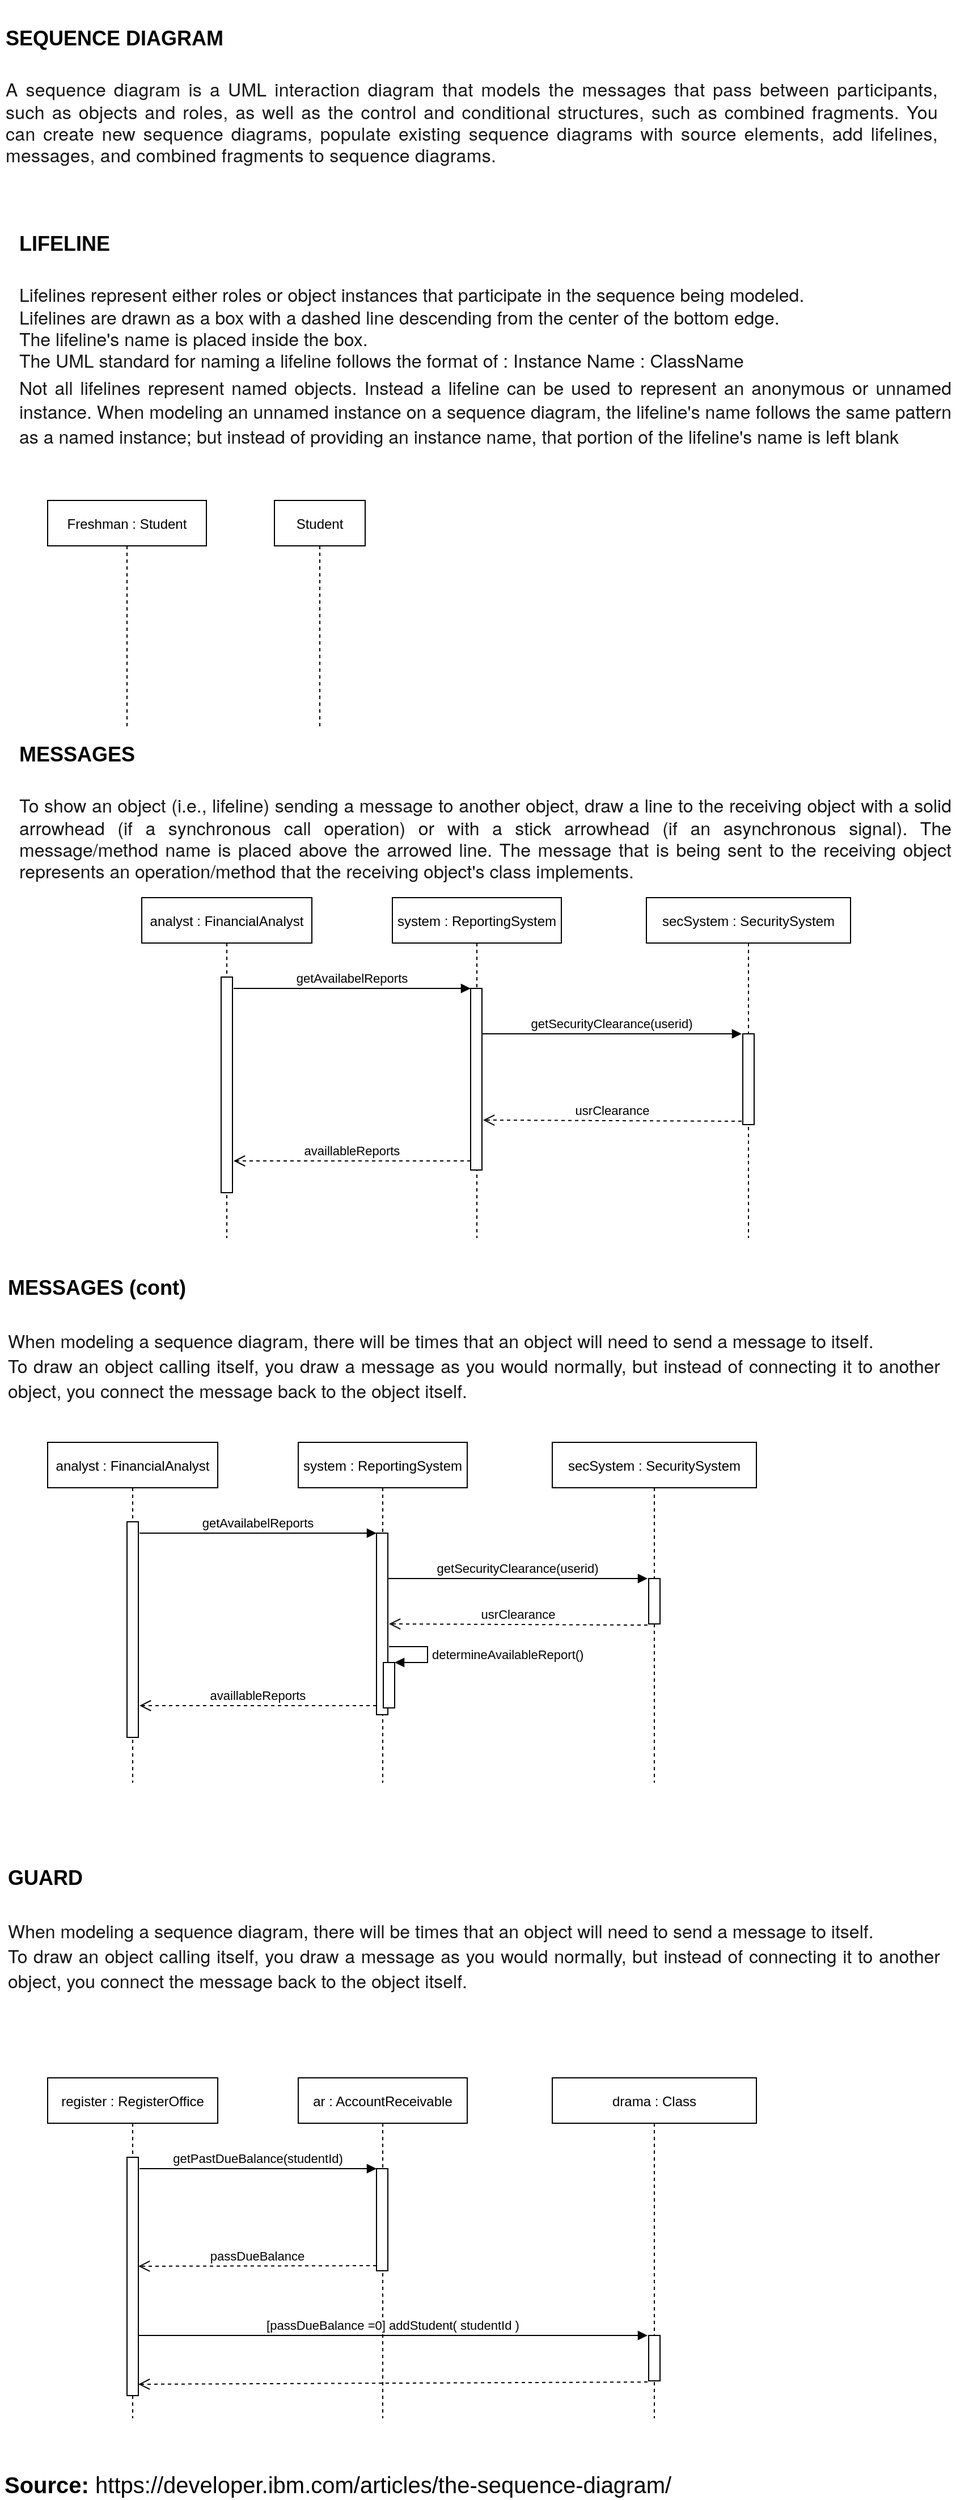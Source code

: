 <mxfile version="18.0.3" type="github" pages="3">
  <diagram id="kgpKYQtTHZ0yAKxKKP6v" name="Sequence Basic">
    <mxGraphModel dx="1422" dy="2013" grid="1" gridSize="10" guides="1" tooltips="1" connect="1" arrows="1" fold="1" page="1" pageScale="1" pageWidth="850" pageHeight="1100" math="0" shadow="0">
      <root>
        <mxCell id="0" />
        <mxCell id="1" parent="0" />
        <mxCell id="3nuBFxr9cyL0pnOWT2aG-1" value="analyst : FinancialAnalyst" style="shape=umlLifeline;perimeter=lifelinePerimeter;container=1;collapsible=0;recursiveResize=0;rounded=0;shadow=0;strokeWidth=1;" parent="1" vertex="1">
          <mxGeometry x="125" y="-299" width="150" height="300" as="geometry" />
        </mxCell>
        <mxCell id="3nuBFxr9cyL0pnOWT2aG-2" value="" style="points=[];perimeter=orthogonalPerimeter;rounded=0;shadow=0;strokeWidth=1;" parent="3nuBFxr9cyL0pnOWT2aG-1" vertex="1">
          <mxGeometry x="70" y="70" width="10" height="190" as="geometry" />
        </mxCell>
        <mxCell id="3nuBFxr9cyL0pnOWT2aG-5" value="system : ReportingSystem" style="shape=umlLifeline;perimeter=lifelinePerimeter;container=1;collapsible=0;recursiveResize=0;rounded=0;shadow=0;strokeWidth=1;" parent="1" vertex="1">
          <mxGeometry x="346" y="-299" width="149" height="300" as="geometry" />
        </mxCell>
        <mxCell id="3nuBFxr9cyL0pnOWT2aG-6" value="" style="points=[];perimeter=orthogonalPerimeter;rounded=0;shadow=0;strokeWidth=1;" parent="3nuBFxr9cyL0pnOWT2aG-5" vertex="1">
          <mxGeometry x="69" y="80" width="10" height="160" as="geometry" />
        </mxCell>
        <mxCell id="3nuBFxr9cyL0pnOWT2aG-7" value="availlableReports" style="verticalAlign=bottom;endArrow=open;dashed=1;endSize=8;exitX=0;exitY=0.95;shadow=0;strokeWidth=1;fillColor=#d5e8d4;strokeColor=#000000;" parent="1" source="3nuBFxr9cyL0pnOWT2aG-6" edge="1">
          <mxGeometry relative="1" as="geometry">
            <mxPoint x="206" y="-67.0" as="targetPoint" />
          </mxGeometry>
        </mxCell>
        <mxCell id="3nuBFxr9cyL0pnOWT2aG-8" value="getAvailabelReports" style="verticalAlign=bottom;endArrow=block;entryX=0;entryY=0;shadow=0;strokeWidth=1;fillColor=#f8cecc;strokeColor=#000000;" parent="1" target="3nuBFxr9cyL0pnOWT2aG-6" edge="1">
          <mxGeometry relative="1" as="geometry">
            <mxPoint x="206" y="-219" as="sourcePoint" />
          </mxGeometry>
        </mxCell>
        <mxCell id="3nuBFxr9cyL0pnOWT2aG-10" value="usrClearance" style="verticalAlign=bottom;endArrow=open;dashed=1;endSize=8;shadow=0;strokeWidth=1;exitX=-0.1;exitY=0.963;exitDx=0;exitDy=0;exitPerimeter=0;fillColor=#d5e8d4;strokeColor=#000000;" parent="1" source="m5hxuh_p9RbYXUV5SAYv-16" edge="1">
          <mxGeometry relative="1" as="geometry">
            <mxPoint x="426" y="-103" as="targetPoint" />
            <mxPoint x="635" y="-103" as="sourcePoint" />
          </mxGeometry>
        </mxCell>
        <mxCell id="m5hxuh_p9RbYXUV5SAYv-2" value="&lt;h4 style=&quot;text-align: justify;&quot;&gt;&lt;font style=&quot;font-size: 18px;&quot;&gt;LIFELINE&lt;/font&gt;&lt;/h4&gt;&lt;span style=&quot;color: rgb(22, 22, 22); font-family: &amp;quot;IBM Plex Sans&amp;quot;, &amp;quot;Helvetica Neue&amp;quot;, Arial, sans-serif; font-size: 16px; background-color: rgb(255, 255, 255);&quot;&gt;&lt;div style=&quot;text-align: justify;&quot;&gt;Lifelines represent either roles or object instances that participate in the sequence being modeled.&amp;nbsp;&lt;/div&gt;&lt;/span&gt;&lt;span style=&quot;color: rgb(22, 22, 22); font-family: &amp;quot;IBM Plex Sans&amp;quot;, &amp;quot;Helvetica Neue&amp;quot;, Arial, sans-serif; font-size: 16px; background-color: rgb(255, 255, 255);&quot;&gt;&lt;div style=&quot;text-align: justify;&quot;&gt;Lifelines are drawn as a box with a dashed line descending from the center of the bottom edge.&lt;/div&gt;&lt;/span&gt;&lt;span style=&quot;color: rgb(22, 22, 22); font-family: &amp;quot;IBM Plex Sans&amp;quot;, &amp;quot;Helvetica Neue&amp;quot;, Arial, sans-serif; font-size: 16px; background-color: rgb(255, 255, 255);&quot;&gt;&lt;div style=&quot;text-align: justify;&quot;&gt;The lifeline&#39;s name is placed inside the box.&lt;/div&gt;&lt;/span&gt;&lt;span style=&quot;background-color: rgb(255, 255, 255);&quot;&gt;&lt;div style=&quot;text-align: justify;&quot;&gt;&lt;span style=&quot;font-size: 16px; color: rgb(22, 22, 22); font-family: &amp;quot;IBM Plex Sans&amp;quot;, &amp;quot;Helvetica Neue&amp;quot;, Arial, sans-serif;&quot;&gt;The UML standard for naming a lifeline follows the format of : Instance Name : ClassName&lt;/span&gt;&lt;/div&gt;&lt;font face=&quot;IBM Plex Sans, Helvetica Neue, Arial, sans-serif&quot; color=&quot;#161616&quot;&gt;&lt;div style=&quot;text-align: justify;&quot;&gt;&lt;span style=&quot;font-size: 16px;&quot;&gt;Not all lifelines represent named objects. Instead a lifeline can be used to represent an anonymous or unnamed instance. When modeling an unnamed instance on a sequence diagram, the lifeline&#39;s name follows the same pattern as a named instance; but instead of providing an instance name, that portion of the lifeline&#39;s name is left blank&lt;/span&gt;&lt;/div&gt;&lt;/font&gt;&lt;div style=&quot;text-align: justify;&quot;&gt;&lt;br&gt;&lt;/div&gt;&lt;/span&gt;&lt;span style=&quot;background-color: rgb(244, 244, 244); letter-spacing: 0.32px;&quot;&gt;&lt;div style=&quot;text-align: justify;&quot;&gt;&lt;font face=&quot;IBM Plex Mono, Menlo, DejaVu Sans Mono, Bitstream Vera Sans Mono, Courier, monospace&quot; color=&quot;#161616&quot;&gt;&lt;br&gt;&lt;/font&gt;&lt;/div&gt;&lt;/span&gt;" style="text;html=1;strokeColor=none;fillColor=none;spacing=5;spacingTop=-20;whiteSpace=wrap;overflow=hidden;rounded=0;fontSize=18;" parent="1" vertex="1">
          <mxGeometry x="12" y="-899" width="830" height="230" as="geometry" />
        </mxCell>
        <mxCell id="m5hxuh_p9RbYXUV5SAYv-3" value="Freshman : Student" style="shape=umlLifeline;perimeter=lifelinePerimeter;container=1;collapsible=0;recursiveResize=0;rounded=0;shadow=0;strokeWidth=1;" parent="1" vertex="1">
          <mxGeometry x="42" y="-649" width="140" height="200" as="geometry" />
        </mxCell>
        <mxCell id="m5hxuh_p9RbYXUV5SAYv-7" value="Student" style="shape=umlLifeline;perimeter=lifelinePerimeter;container=1;collapsible=0;recursiveResize=0;rounded=0;shadow=0;strokeWidth=1;" parent="1" vertex="1">
          <mxGeometry x="242" y="-649" width="80" height="200" as="geometry" />
        </mxCell>
        <mxCell id="m5hxuh_p9RbYXUV5SAYv-8" value="&lt;h4 style=&quot;text-align: justify;&quot;&gt;&lt;font style=&quot;font-size: 18px;&quot;&gt;MESSAGES&lt;/font&gt;&lt;/h4&gt;&lt;span style=&quot;color: rgb(22, 22, 22); font-family: &amp;quot;IBM Plex Sans&amp;quot;, &amp;quot;Helvetica Neue&amp;quot;, Arial, sans-serif; font-size: 16px; background-color: rgb(255, 255, 255);&quot;&gt;&lt;div style=&quot;text-align: justify;&quot;&gt;&lt;span style=&quot;text-align: start;&quot;&gt;To show an object (i.e., lifeline) sending a message to another object, draw a line to the receiving object with a solid arrowhead (if a synchronous call operation) or with a stick arrowhead (if an asynchronous signal). The message/method name is placed above the arrowed line. The message that is being sent to the receiving object represents an operation/method that the receiving object&#39;s class implements.&amp;nbsp;&lt;/span&gt;&lt;br&gt;&lt;/div&gt;&lt;/span&gt;&lt;span style=&quot;background-color: rgb(255, 255, 255);&quot;&gt;&lt;div style=&quot;text-align: justify;&quot;&gt;&lt;br&gt;&lt;/div&gt;&lt;/span&gt;&lt;span style=&quot;background-color: rgb(244, 244, 244); letter-spacing: 0.32px;&quot;&gt;&lt;div style=&quot;text-align: justify;&quot;&gt;&lt;font face=&quot;IBM Plex Mono, Menlo, DejaVu Sans Mono, Bitstream Vera Sans Mono, Courier, monospace&quot; color=&quot;#161616&quot;&gt;&lt;br&gt;&lt;/font&gt;&lt;/div&gt;&lt;/span&gt;" style="text;html=1;strokeColor=none;fillColor=none;spacing=5;spacingTop=-20;whiteSpace=wrap;overflow=hidden;rounded=0;fontSize=18;" parent="1" vertex="1">
          <mxGeometry x="12" y="-449" width="830" height="140" as="geometry" />
        </mxCell>
        <mxCell id="m5hxuh_p9RbYXUV5SAYv-11" value="secSystem : SecuritySystem" style="shape=umlLifeline;perimeter=lifelinePerimeter;container=1;collapsible=0;recursiveResize=0;rounded=0;shadow=0;strokeWidth=1;" parent="1" vertex="1">
          <mxGeometry x="570" y="-299" width="180" height="300" as="geometry" />
        </mxCell>
        <mxCell id="m5hxuh_p9RbYXUV5SAYv-16" value="" style="points=[];perimeter=orthogonalPerimeter;rounded=0;shadow=0;strokeWidth=1;" parent="m5hxuh_p9RbYXUV5SAYv-11" vertex="1">
          <mxGeometry x="85" y="120" width="10" height="80" as="geometry" />
        </mxCell>
        <mxCell id="m5hxuh_p9RbYXUV5SAYv-14" value="getSecurityClearance(userid)" style="verticalAlign=bottom;endArrow=block;entryX=0;entryY=0;shadow=0;strokeWidth=1;exitX=1;exitY=0.25;exitDx=0;exitDy=0;exitPerimeter=0;fillColor=#f8cecc;strokeColor=#000000;" parent="1" source="3nuBFxr9cyL0pnOWT2aG-6" edge="1">
          <mxGeometry relative="1" as="geometry">
            <mxPoint x="435" y="-179" as="sourcePoint" />
            <mxPoint x="654" y="-179" as="targetPoint" />
          </mxGeometry>
        </mxCell>
        <mxCell id="m5hxuh_p9RbYXUV5SAYv-17" value="&lt;h4 style=&quot;text-align: justify;&quot;&gt;&lt;font style=&quot;font-size: 18px;&quot;&gt;MESSAGES (cont)&lt;/font&gt;&lt;/h4&gt;&lt;span style=&quot;background-color: rgb(255, 255, 255);&quot;&gt;&lt;div style=&quot;text-align: start;&quot;&gt;&lt;font face=&quot;IBM Plex Sans, Helvetica Neue, Arial, sans-serif&quot; color=&quot;#161616&quot;&gt;&lt;span style=&quot;font-size: 16px;&quot;&gt;When modeling a sequence diagram, there will be times that an object will need to send a message to itself.&lt;/span&gt;&lt;/font&gt;&lt;br&gt;&lt;/div&gt;&lt;/span&gt;&lt;span style=&quot;background-color: rgb(255, 255, 255);&quot;&gt;&lt;div style=&quot;text-align: justify;&quot;&gt;&lt;span style=&quot;color: rgb(22, 22, 22); font-family: &amp;quot;IBM Plex Sans&amp;quot;, &amp;quot;Helvetica Neue&amp;quot;, Arial, sans-serif; font-size: 16px; text-align: start;&quot;&gt;To draw an object calling itself, you draw a message as you would normally, but instead of connecting it to another object, you connect the message back to the object itself.&lt;/span&gt;&lt;br&gt;&lt;/div&gt;&lt;/span&gt;" style="text;html=1;strokeColor=none;fillColor=none;spacing=5;spacingTop=-20;whiteSpace=wrap;overflow=hidden;rounded=0;fontSize=18;" parent="1" vertex="1">
          <mxGeometry x="2" y="21" width="830" height="130" as="geometry" />
        </mxCell>
        <mxCell id="m5hxuh_p9RbYXUV5SAYv-19" value="analyst : FinancialAnalyst" style="shape=umlLifeline;perimeter=lifelinePerimeter;container=1;collapsible=0;recursiveResize=0;rounded=0;shadow=0;strokeWidth=1;" parent="1" vertex="1">
          <mxGeometry x="42" y="181" width="150" height="300" as="geometry" />
        </mxCell>
        <mxCell id="m5hxuh_p9RbYXUV5SAYv-20" value="" style="points=[];perimeter=orthogonalPerimeter;rounded=0;shadow=0;strokeWidth=1;" parent="m5hxuh_p9RbYXUV5SAYv-19" vertex="1">
          <mxGeometry x="70" y="70" width="10" height="190" as="geometry" />
        </mxCell>
        <mxCell id="m5hxuh_p9RbYXUV5SAYv-21" value="system : ReportingSystem" style="shape=umlLifeline;perimeter=lifelinePerimeter;container=1;collapsible=0;recursiveResize=0;rounded=0;shadow=0;strokeWidth=1;" parent="1" vertex="1">
          <mxGeometry x="263" y="181" width="149" height="300" as="geometry" />
        </mxCell>
        <mxCell id="m5hxuh_p9RbYXUV5SAYv-22" value="" style="points=[];perimeter=orthogonalPerimeter;rounded=0;shadow=0;strokeWidth=1;" parent="m5hxuh_p9RbYXUV5SAYv-21" vertex="1">
          <mxGeometry x="69" y="80" width="10" height="160" as="geometry" />
        </mxCell>
        <mxCell id="m5hxuh_p9RbYXUV5SAYv-29" value="" style="html=1;points=[];perimeter=orthogonalPerimeter;fontSize=18;" parent="m5hxuh_p9RbYXUV5SAYv-21" vertex="1">
          <mxGeometry x="75" y="194" width="10" height="40" as="geometry" />
        </mxCell>
        <mxCell id="m5hxuh_p9RbYXUV5SAYv-30" value="&lt;font style=&quot;font-size: 11px;&quot;&gt;determineAvailableReport()&lt;/font&gt;" style="edgeStyle=orthogonalEdgeStyle;html=1;align=left;spacingLeft=2;endArrow=block;rounded=0;entryX=1;entryY=0;fontSize=18;fillColor=#f8cecc;strokeColor=#000000;" parent="m5hxuh_p9RbYXUV5SAYv-21" target="m5hxuh_p9RbYXUV5SAYv-29" edge="1">
          <mxGeometry relative="1" as="geometry">
            <mxPoint x="80" y="180" as="sourcePoint" />
            <Array as="points">
              <mxPoint x="114" y="180" />
              <mxPoint x="114" y="194" />
            </Array>
          </mxGeometry>
        </mxCell>
        <mxCell id="m5hxuh_p9RbYXUV5SAYv-23" value="availlableReports" style="verticalAlign=bottom;endArrow=open;dashed=1;endSize=8;exitX=0;exitY=0.95;shadow=0;strokeWidth=1;" parent="1" source="m5hxuh_p9RbYXUV5SAYv-22" edge="1">
          <mxGeometry relative="1" as="geometry">
            <mxPoint x="123" y="413.0" as="targetPoint" />
          </mxGeometry>
        </mxCell>
        <mxCell id="m5hxuh_p9RbYXUV5SAYv-24" value="getAvailabelReports" style="verticalAlign=bottom;endArrow=block;entryX=0;entryY=0;shadow=0;strokeWidth=1;" parent="1" target="m5hxuh_p9RbYXUV5SAYv-22" edge="1">
          <mxGeometry relative="1" as="geometry">
            <mxPoint x="123" y="261" as="sourcePoint" />
          </mxGeometry>
        </mxCell>
        <mxCell id="m5hxuh_p9RbYXUV5SAYv-25" value="usrClearance" style="verticalAlign=bottom;endArrow=open;dashed=1;endSize=8;shadow=0;strokeWidth=1;exitX=-0.1;exitY=0.963;exitDx=0;exitDy=0;exitPerimeter=0;" parent="1" edge="1">
          <mxGeometry relative="1" as="geometry">
            <mxPoint x="343" y="341" as="targetPoint" />
            <mxPoint x="571" y="342.04" as="sourcePoint" />
          </mxGeometry>
        </mxCell>
        <mxCell id="m5hxuh_p9RbYXUV5SAYv-26" value="secSystem : SecuritySystem" style="shape=umlLifeline;perimeter=lifelinePerimeter;container=1;collapsible=0;recursiveResize=0;rounded=0;shadow=0;strokeWidth=1;" parent="1" vertex="1">
          <mxGeometry x="487" y="181" width="180" height="300" as="geometry" />
        </mxCell>
        <mxCell id="m5hxuh_p9RbYXUV5SAYv-27" value="" style="points=[];perimeter=orthogonalPerimeter;rounded=0;shadow=0;strokeWidth=1;" parent="m5hxuh_p9RbYXUV5SAYv-26" vertex="1">
          <mxGeometry x="85" y="120" width="10" height="40" as="geometry" />
        </mxCell>
        <mxCell id="m5hxuh_p9RbYXUV5SAYv-28" value="getSecurityClearance(userid)" style="verticalAlign=bottom;endArrow=block;entryX=0;entryY=0;shadow=0;strokeWidth=1;exitX=1;exitY=0.25;exitDx=0;exitDy=0;exitPerimeter=0;" parent="1" source="m5hxuh_p9RbYXUV5SAYv-22" edge="1">
          <mxGeometry relative="1" as="geometry">
            <mxPoint x="352" y="301" as="sourcePoint" />
            <mxPoint x="571" y="301" as="targetPoint" />
          </mxGeometry>
        </mxCell>
        <mxCell id="tBn9dLWRTdamshEgE9BG-2" value="&lt;h4 style=&quot;text-align: justify;&quot;&gt;SEQUENCE DIAGRAM&lt;/h4&gt;&lt;span style=&quot;color: rgb(22, 22, 22); font-family: &amp;quot;IBM Plex Sans&amp;quot;, &amp;quot;Helvetica Neue&amp;quot;, Arial, sans-serif; font-size: 16px; background-color: rgb(255, 255, 255);&quot;&gt;&lt;div style=&quot;text-align: justify;&quot;&gt;&lt;span style=&quot;letter-spacing: 0.16px; text-align: start;&quot;&gt;A sequence diagram is a UML interaction diagram that models the messages that pass between participants, such as objects and roles, as well as the control and conditional structures, such as combined fragments. You can create new sequence diagrams, populate existing sequence diagrams with source elements, add lifelines, messages, and combined fragments to sequence diagrams.&lt;/span&gt;&lt;br&gt;&lt;/div&gt;&lt;/span&gt;&lt;span style=&quot;background-color: rgb(255, 255, 255);&quot;&gt;&lt;div style=&quot;text-align: justify;&quot;&gt;&lt;br&gt;&lt;/div&gt;&lt;/span&gt;&lt;span style=&quot;background-color: rgb(244, 244, 244); letter-spacing: 0.32px;&quot;&gt;&lt;div style=&quot;text-align: justify;&quot;&gt;&lt;font face=&quot;IBM Plex Mono, Menlo, DejaVu Sans Mono, Bitstream Vera Sans Mono, Courier, monospace&quot; color=&quot;#161616&quot;&gt;&lt;br&gt;&lt;/font&gt;&lt;/div&gt;&lt;/span&gt;" style="text;html=1;strokeColor=none;fillColor=none;spacing=5;spacingTop=-20;whiteSpace=wrap;overflow=hidden;rounded=0;fontSize=18;" parent="1" vertex="1">
          <mxGeometry y="-1080" width="830" height="160" as="geometry" />
        </mxCell>
        <UserObject label="Source: &lt;span style=&quot;font-weight: normal;&quot;&gt;&lt;font style=&quot;font-size: 20px;&quot;&gt;https://developer.ibm.com/articles/the-sequence-diagram/&lt;/font&gt;&lt;/span&gt;" link="https://developer.ibm.com/articles/the-sequence-diagram/" id="zN8DcEWnaMwmWa9ZiDB6-1">
          <mxCell style="text;whiteSpace=wrap;html=1;fontStyle=1;fontSize=20;" parent="1" vertex="1">
            <mxGeometry x="2" y="1081" width="660" height="30" as="geometry" />
          </mxCell>
        </UserObject>
        <mxCell id="MJMkMVPjEUM1tPfrCIHi-2" value="&lt;h4 style=&quot;text-align: justify;&quot;&gt;&lt;font style=&quot;font-size: 18px;&quot;&gt;GUARD&lt;/font&gt;&lt;/h4&gt;&lt;span style=&quot;background-color: rgb(255, 255, 255);&quot;&gt;&lt;div style=&quot;text-align: start;&quot;&gt;&lt;font face=&quot;IBM Plex Sans, Helvetica Neue, Arial, sans-serif&quot; color=&quot;#161616&quot;&gt;&lt;span style=&quot;font-size: 16px;&quot;&gt;When modeling a sequence diagram, there will be times that an object will need to send a message to itself.&lt;/span&gt;&lt;/font&gt;&lt;br&gt;&lt;/div&gt;&lt;/span&gt;&lt;span style=&quot;background-color: rgb(255, 255, 255);&quot;&gt;&lt;div style=&quot;text-align: justify;&quot;&gt;&lt;span style=&quot;color: rgb(22, 22, 22); font-family: &amp;quot;IBM Plex Sans&amp;quot;, &amp;quot;Helvetica Neue&amp;quot;, Arial, sans-serif; font-size: 16px; text-align: start;&quot;&gt;To draw an object calling itself, you draw a message as you would normally, but instead of connecting it to another object, you connect the message back to the object itself.&lt;/span&gt;&lt;br&gt;&lt;/div&gt;&lt;/span&gt;" style="text;html=1;strokeColor=none;fillColor=none;spacing=5;spacingTop=-20;whiteSpace=wrap;overflow=hidden;rounded=0;fontSize=18;" parent="1" vertex="1">
          <mxGeometry x="2" y="541" width="830" height="150" as="geometry" />
        </mxCell>
        <mxCell id="MJMkMVPjEUM1tPfrCIHi-3" value="register : RegisterOffice" style="shape=umlLifeline;perimeter=lifelinePerimeter;container=1;collapsible=0;recursiveResize=0;rounded=0;shadow=0;strokeWidth=1;" parent="1" vertex="1">
          <mxGeometry x="42" y="741" width="150" height="300" as="geometry" />
        </mxCell>
        <mxCell id="MJMkMVPjEUM1tPfrCIHi-4" value="" style="points=[];perimeter=orthogonalPerimeter;rounded=0;shadow=0;strokeWidth=1;" parent="MJMkMVPjEUM1tPfrCIHi-3" vertex="1">
          <mxGeometry x="70" y="70" width="10" height="210" as="geometry" />
        </mxCell>
        <mxCell id="MJMkMVPjEUM1tPfrCIHi-5" value="ar : AccountReceivable" style="shape=umlLifeline;perimeter=lifelinePerimeter;container=1;collapsible=0;recursiveResize=0;rounded=0;shadow=0;strokeWidth=1;" parent="1" vertex="1">
          <mxGeometry x="263" y="741" width="149" height="300" as="geometry" />
        </mxCell>
        <mxCell id="MJMkMVPjEUM1tPfrCIHi-6" value="" style="points=[];perimeter=orthogonalPerimeter;rounded=0;shadow=0;strokeWidth=1;" parent="MJMkMVPjEUM1tPfrCIHi-5" vertex="1">
          <mxGeometry x="69" y="80" width="10" height="90" as="geometry" />
        </mxCell>
        <mxCell id="MJMkMVPjEUM1tPfrCIHi-9" value="passDueBalance" style="verticalAlign=bottom;endArrow=open;dashed=1;endSize=8;exitX=0;exitY=0.95;shadow=0;strokeWidth=1;" parent="1" source="MJMkMVPjEUM1tPfrCIHi-6" edge="1">
          <mxGeometry relative="1" as="geometry">
            <mxPoint x="122" y="907" as="targetPoint" />
          </mxGeometry>
        </mxCell>
        <mxCell id="MJMkMVPjEUM1tPfrCIHi-10" value="getPastDueBalance(studentId)" style="verticalAlign=bottom;endArrow=block;entryX=0;entryY=0;shadow=0;strokeWidth=1;" parent="1" target="MJMkMVPjEUM1tPfrCIHi-6" edge="1">
          <mxGeometry relative="1" as="geometry">
            <mxPoint x="123" y="821" as="sourcePoint" />
          </mxGeometry>
        </mxCell>
        <mxCell id="MJMkMVPjEUM1tPfrCIHi-11" value="" style="verticalAlign=bottom;endArrow=open;dashed=1;endSize=8;shadow=0;strokeWidth=1;exitX=-0.1;exitY=0.963;exitDx=0;exitDy=0;exitPerimeter=0;" parent="1" edge="1">
          <mxGeometry relative="1" as="geometry">
            <mxPoint x="122" y="1011" as="targetPoint" />
            <mxPoint x="571" y="1009.04" as="sourcePoint" />
          </mxGeometry>
        </mxCell>
        <mxCell id="MJMkMVPjEUM1tPfrCIHi-12" value="drama : Class" style="shape=umlLifeline;perimeter=lifelinePerimeter;container=1;collapsible=0;recursiveResize=0;rounded=0;shadow=0;strokeWidth=1;" parent="1" vertex="1">
          <mxGeometry x="487" y="741" width="180" height="300" as="geometry" />
        </mxCell>
        <mxCell id="MJMkMVPjEUM1tPfrCIHi-13" value="" style="points=[];perimeter=orthogonalPerimeter;rounded=0;shadow=0;strokeWidth=1;" parent="MJMkMVPjEUM1tPfrCIHi-12" vertex="1">
          <mxGeometry x="85" y="227" width="10" height="40" as="geometry" />
        </mxCell>
        <mxCell id="MJMkMVPjEUM1tPfrCIHi-14" value="[passDueBalance =0] addStudent( studentId )" style="verticalAlign=bottom;endArrow=block;entryX=0;entryY=0;shadow=0;strokeWidth=1;" parent="1" edge="1">
          <mxGeometry relative="1" as="geometry">
            <mxPoint x="122" y="968" as="sourcePoint" />
            <mxPoint x="571" y="968" as="targetPoint" />
          </mxGeometry>
        </mxCell>
      </root>
    </mxGraphModel>
  </diagram>
  <diagram id="dVJeRuKE7RDZSUEcOzz5" name="Use Case">
    <mxGraphModel dx="595" dy="913" grid="1" gridSize="10" guides="1" tooltips="1" connect="1" arrows="1" fold="1" page="1" pageScale="1" pageWidth="827" pageHeight="1169" math="0" shadow="0">
      <root>
        <mxCell id="0" />
        <mxCell id="1" parent="0" />
        <mxCell id="Ifn-UOxQA3Tm4ciu712V-1" value="&lt;h4 style=&quot;text-align: justify;&quot;&gt;&lt;a style=&quot;box-sizing: inherit; padding: 0px; border: 0px; margin: 0px; font-variant-numeric: inherit; font-variant-east-asian: inherit; font-stretch: inherit; line-height: inherit; font-family: &amp;quot;IBM Plex Sans&amp;quot;, &amp;quot;Helvetica Neue&amp;quot;, Arial, sans-serif; font-size: 16px; vertical-align: baseline; color: rgb(15, 98, 254); cursor: pointer; text-decoration-line: none; text-align: left; background-color: rgb(255, 255, 255);&quot; href=&quot;https://www.ibm.com/docs/en/SS8PJ7_9.6.1/com.ibm.xtools.modeler.doc/topics/cuc.html&quot;&gt;Use cases&lt;/a&gt;&lt;/h4&gt;&lt;h4 style=&quot;text-align: justify;&quot;&gt;&lt;span style=&quot;color: rgb(22, 22, 22); font-family: &amp;quot;IBM Plex Sans&amp;quot;, &amp;quot;Helvetica Neue&amp;quot;, Arial, sans-serif; font-size: 16px; font-weight: 400; text-align: left; background-color: rgb(255, 255, 255);&quot;&gt;A use case describes a function that a system performs to achieve the user’s goal. A use case must yield an observable result that is of value to the user of the system.&lt;/span&gt;&lt;br&gt;&lt;/h4&gt;&lt;div&gt;&lt;span style=&quot;color: rgb(22, 22, 22); font-family: &amp;quot;IBM Plex Sans&amp;quot;, &amp;quot;Helvetica Neue&amp;quot;, Arial, sans-serif; font-size: 16px; font-weight: 400; text-align: left; background-color: rgb(255, 255, 255);&quot;&gt;&lt;br&gt;&lt;/span&gt;&lt;/div&gt;&lt;div&gt;&lt;span style=&quot;color: rgb(22, 22, 22); font-family: &amp;quot;IBM Plex Sans&amp;quot;, &amp;quot;Helvetica Neue&amp;quot;, Arial, sans-serif; font-size: 16px; font-weight: 400; text-align: left; background-color: rgb(255, 255, 255);&quot;&gt;&lt;br&gt;&lt;/span&gt;&lt;/div&gt;&lt;span style=&quot;background-color: rgb(255, 255, 255);&quot;&gt;&lt;div style=&quot;text-align: start;&quot;&gt;&lt;a style=&quot;box-sizing: inherit; padding: 0px; border: 0px; margin: 0px; font-variant-numeric: inherit; font-variant-east-asian: inherit; font-weight: 700; font-stretch: inherit; line-height: inherit; font-family: &amp;quot;IBM Plex Sans&amp;quot;, &amp;quot;Helvetica Neue&amp;quot;, Arial, sans-serif; font-size: 16px; vertical-align: baseline; color: rgb(15, 98, 254); cursor: pointer; text-decoration-line: none;&quot; href=&quot;https://www.ibm.com/docs/en/SS8PJ7_9.6.1/com.ibm.xtools.modeler.doc/topics/cactor.html&quot;&gt;Actors&lt;/a&gt;&lt;span style=&quot;color: rgb(22, 22, 22); font-family: &amp;quot;IBM Plex Sans&amp;quot;, &amp;quot;Helvetica Neue&amp;quot;, Arial, sans-serif; font-size: 16px;&quot;&gt;&lt;br&gt;&lt;/span&gt;&lt;/div&gt;&lt;div style=&quot;text-align: start;&quot;&gt;&lt;span style=&quot;color: rgb(22, 22, 22); font-family: &amp;quot;IBM Plex Sans&amp;quot;, &amp;quot;Helvetica Neue&amp;quot;, Arial, sans-serif; font-size: 16px;&quot;&gt;An actor represents a role of a user that interacts with the system that you are modeling. The user can be a human user, an organization, a machine, or another external system.&lt;/span&gt;&lt;span style=&quot;color: rgb(22, 22, 22); font-family: &amp;quot;IBM Plex Sans&amp;quot;, &amp;quot;Helvetica Neue&amp;quot;, Arial, sans-serif; font-size: 16px;&quot;&gt;&lt;br&gt;&lt;/span&gt;&lt;/div&gt;&lt;div style=&quot;text-align: start;&quot;&gt;&lt;span style=&quot;color: rgb(22, 22, 22); font-family: &amp;quot;IBM Plex Sans&amp;quot;, &amp;quot;Helvetica Neue&amp;quot;, Arial, sans-serif; font-size: 16px;&quot;&gt;&lt;br&gt;&lt;/span&gt;&lt;/div&gt;&lt;div style=&quot;text-align: start;&quot;&gt;&lt;span style=&quot;color: rgb(22, 22, 22); font-family: &amp;quot;IBM Plex Sans&amp;quot;, &amp;quot;Helvetica Neue&amp;quot;, Arial, sans-serif; font-size: 16px;&quot;&gt;&lt;br&gt;&lt;/span&gt;&lt;/div&gt;&lt;div style=&quot;text-align: start;&quot;&gt;&lt;span style=&quot;color: rgb(22, 22, 22); font-family: &amp;quot;IBM Plex Sans&amp;quot;, &amp;quot;Helvetica Neue&amp;quot;, Arial, sans-serif; font-size: 16px;&quot;&gt;&lt;br&gt;&lt;/span&gt;&lt;/div&gt;&lt;div style=&quot;text-align: start;&quot;&gt;&lt;span style=&quot;color: rgb(22, 22, 22); font-family: &amp;quot;IBM Plex Sans&amp;quot;, &amp;quot;Helvetica Neue&amp;quot;, Arial, sans-serif; font-size: 16px;&quot;&gt;&lt;br&gt;&lt;/span&gt;&lt;/div&gt;&lt;div style=&quot;text-align: start;&quot;&gt;&lt;span style=&quot;color: rgb(22, 22, 22); font-family: &amp;quot;IBM Plex Sans&amp;quot;, &amp;quot;Helvetica Neue&amp;quot;, Arial, sans-serif; font-size: 16px;&quot;&gt;&lt;br&gt;&lt;/span&gt;&lt;/div&gt;&lt;div style=&quot;text-align: start;&quot;&gt;&lt;br&gt;&lt;/div&gt;&lt;div style=&quot;text-align: start;&quot;&gt;&lt;a style=&quot;box-sizing: inherit; padding: 0px; border: 0px; margin: 0px; font-variant-numeric: inherit; font-variant-east-asian: inherit; font-weight: 700; font-stretch: inherit; line-height: inherit; font-family: &amp;quot;IBM Plex Sans&amp;quot;, &amp;quot;Helvetica Neue&amp;quot;, Arial, sans-serif; font-size: 16px; vertical-align: baseline; color: rgb(15, 98, 254); cursor: pointer; text-decoration-line: none;&quot; href=&quot;https://www.ibm.com/docs/en/SS8PJ7_9.6.1/com.ibm.xtools.modeler.doc/topics/crelsme_ucd.html&quot;&gt;Relationships in use-case diagrams&lt;/a&gt;&lt;/div&gt;&lt;div style=&quot;text-align: start;&quot;&gt;&lt;br&gt;&lt;/div&gt;&lt;div style=&quot;text-align: start;&quot;&gt;&lt;span style=&quot;color: rgb(22, 22, 22); font-family: &amp;quot;IBM Plex Sans&amp;quot;, &amp;quot;Helvetica Neue&amp;quot;, Arial, sans-serif; font-size: 16px;&quot;&gt;In UML, a relationship is a connection between model elements. A UML relationship is a type of model element that adds semantics to a model by defining the structure and behavior between the model elements.&lt;/span&gt;&lt;span style=&quot;color: rgb(22, 22, 22); font-family: &amp;quot;IBM Plex Sans&amp;quot;, &amp;quot;Helvetica Neue&amp;quot;, Arial, sans-serif; font-size: 16px;&quot;&gt;&lt;br&gt;&lt;/span&gt;&lt;/div&gt;&lt;div style=&quot;text-align: start;&quot;&gt;&lt;span style=&quot;color: rgb(22, 22, 22); font-family: &amp;quot;IBM Plex Sans&amp;quot;, &amp;quot;Helvetica Neue&amp;quot;, Arial, sans-serif; font-size: 16px;&quot;&gt;&lt;br&gt;&lt;/span&gt;&lt;/div&gt;&lt;/span&gt;" style="text;html=1;strokeColor=none;fillColor=none;spacing=5;spacingTop=-20;whiteSpace=wrap;overflow=hidden;rounded=0;fontSize=18;" parent="1" vertex="1">
          <mxGeometry x="890" y="290" width="760" height="1220" as="geometry" />
        </mxCell>
        <mxCell id="YBjXotv5qvlRHlgiekUH-1" value="&lt;h4 style=&quot;text-align: justify;&quot;&gt;&lt;span style=&quot;color: rgb(22, 22, 22); font-family: &amp;quot;IBM Plex Sans&amp;quot;, &amp;quot;Helvetica Neue&amp;quot;, Arial, sans-serif; font-size: 16px; letter-spacing: 0.16px; text-align: start; background-color: rgb(255, 255, 255);&quot;&gt;Use-case diagrams&lt;/span&gt;&lt;/h4&gt;&lt;span style=&quot;color: rgb(22, 22, 22); font-family: &amp;quot;IBM Plex Sans&amp;quot;, &amp;quot;Helvetica Neue&amp;quot;, Arial, sans-serif; font-size: 16px; background-color: rgb(255, 255, 255);&quot;&gt;&lt;div style=&quot;text-align: justify;&quot;&gt;&lt;span style=&quot;letter-spacing: 0.16px;&quot;&gt;In UML, use-case diagrams model the behavior of a system and help to capture the requirements of the system&lt;/span&gt;&lt;/div&gt;&lt;/span&gt;&lt;span style=&quot;color: rgb(22, 22, 22); font-family: &amp;quot;IBM Plex Sans&amp;quot;, &amp;quot;Helvetica Neue&amp;quot;, Arial, sans-serif; font-size: 16px; background-color: rgb(255, 255, 255);&quot;&gt;&lt;div style=&quot;text-align: justify;&quot;&gt;Describe the high-level functions and scope of a system.&lt;/div&gt;&lt;/span&gt;&lt;span style=&quot;color: rgb(22, 22, 22); font-family: &amp;quot;IBM Plex Sans&amp;quot;, &amp;quot;Helvetica Neue&amp;quot;, Arial, sans-serif; font-size: 16px; background-color: rgb(255, 255, 255);&quot;&gt;&lt;div style=&quot;text-align: justify;&quot;&gt;Illustrate and define the context and requirements of either an entire system or the important parts of the system.&lt;/div&gt;&lt;/span&gt;&lt;span style=&quot;background-color: rgb(255, 255, 255);&quot;&gt;&lt;div style=&quot;text-align: justify;&quot;&gt;&lt;font face=&quot;IBM Plex Sans, Helvetica Neue, Arial, sans-serif&quot; color=&quot;#161616&quot;&gt;&lt;span style=&quot;font-size: 16px;&quot;&gt;&lt;br&gt;&lt;/span&gt;&lt;/font&gt;&lt;/div&gt;&lt;div style=&quot;text-align: justify;&quot;&gt;&lt;br&gt;&lt;/div&gt;&lt;/span&gt;&lt;div style=&quot;text-align: justify;&quot;&gt;&lt;span style=&quot;color: rgb(22, 22, 22); font-family: &amp;quot;IBM Plex Sans&amp;quot;, &amp;quot;Helvetica Neue&amp;quot;, Arial, sans-serif; font-size: 16px; font-weight: 400; letter-spacing: 0.16px; text-align: start; background-color: rgb(255, 255, 255);&quot;&gt;&lt;br&gt;&lt;/span&gt;&lt;/div&gt;" style="text;html=1;strokeColor=none;fillColor=none;spacing=5;spacingTop=-20;whiteSpace=wrap;overflow=hidden;rounded=0;fontSize=18;" parent="1" vertex="1">
          <mxGeometry x="827" y="20" width="813" height="180" as="geometry" />
        </mxCell>
        <mxCell id="YBjXotv5qvlRHlgiekUH-2" value="&lt;span style=&quot;color: rgb(22, 22, 22); font-family: &amp;quot;IBM Plex Sans&amp;quot;, &amp;quot;Helvetica Neue&amp;quot;, Arial, sans-serif; font-size: 16px; font-style: normal; font-variant-ligatures: normal; font-variant-caps: normal; letter-spacing: normal; orphans: 2; text-align: start; text-indent: 0px; text-transform: none; widows: 2; word-spacing: 0px; -webkit-text-stroke-width: 0px; background-color: rgb(255, 255, 255); text-decoration-thickness: initial; text-decoration-style: initial; text-decoration-color: initial; float: none; display: inline !important;&quot;&gt;Model elements&lt;/span&gt;" style="text;whiteSpace=wrap;html=1;fontSize=11;fontStyle=1" parent="1" vertex="1">
          <mxGeometry x="832" y="250" width="140" height="30" as="geometry" />
        </mxCell>
        <mxCell id="YBjXotv5qvlRHlgiekUH-3" value="Use Case" style="ellipse;whiteSpace=wrap;html=1;fontSize=11;" parent="1" vertex="1">
          <mxGeometry x="1190" y="400" width="140" height="70" as="geometry" />
        </mxCell>
        <mxCell id="YBjXotv5qvlRHlgiekUH-4" value="Actor" style="shape=umlActor;verticalLabelPosition=bottom;verticalAlign=top;html=1;fontSize=11;" parent="1" vertex="1">
          <mxGeometry x="1245" y="555" width="30" height="60" as="geometry" />
        </mxCell>
        <mxCell id="YBjXotv5qvlRHlgiekUH-9" value="Base use Case" style="ellipse;whiteSpace=wrap;html=1;fontSize=11;" parent="1" vertex="1">
          <mxGeometry x="1000" y="980" width="140" height="70" as="geometry" />
        </mxCell>
        <mxCell id="YBjXotv5qvlRHlgiekUH-10" value="Inclusion Use Case" style="ellipse;whiteSpace=wrap;html=1;fontSize=11;" parent="1" vertex="1">
          <mxGeometry x="1300" y="980" width="140" height="70" as="geometry" />
        </mxCell>
        <mxCell id="YBjXotv5qvlRHlgiekUH-12" value="&amp;lt;&amp;lt;include&amp;gt;&amp;gt;" style="html=1;verticalAlign=bottom;labelBackgroundColor=none;endArrow=open;endFill=0;dashed=1;rounded=0;fontSize=11;" parent="1" edge="1">
          <mxGeometry width="160" relative="1" as="geometry">
            <mxPoint x="1140" y="1014.5" as="sourcePoint" />
            <mxPoint x="1300" y="1014.5" as="targetPoint" />
          </mxGeometry>
        </mxCell>
        <mxCell id="YBjXotv5qvlRHlgiekUH-13" value="CheckOrderStatus" style="ellipse;whiteSpace=wrap;html=1;fontSize=11;" parent="1" vertex="1">
          <mxGeometry x="1000" y="1090" width="140" height="70" as="geometry" />
        </mxCell>
        <mxCell id="YBjXotv5qvlRHlgiekUH-14" value="Login" style="ellipse;whiteSpace=wrap;html=1;fontSize=11;" parent="1" vertex="1">
          <mxGeometry x="1300" y="1090" width="140" height="70" as="geometry" />
        </mxCell>
        <mxCell id="YBjXotv5qvlRHlgiekUH-15" value="&amp;lt;&amp;lt;include&amp;gt;&amp;gt;" style="html=1;verticalAlign=bottom;labelBackgroundColor=none;endArrow=open;endFill=0;dashed=1;rounded=0;fontSize=11;" parent="1" edge="1">
          <mxGeometry width="160" relative="1" as="geometry">
            <mxPoint x="1140" y="1124.5" as="sourcePoint" />
            <mxPoint x="1300" y="1124.5" as="targetPoint" />
          </mxGeometry>
        </mxCell>
        <mxCell id="YBjXotv5qvlRHlgiekUH-17" value="Example" style="text;html=1;strokeColor=none;fillColor=none;align=center;verticalAlign=middle;whiteSpace=wrap;rounded=0;fontSize=11;fontStyle=1" parent="1" vertex="1">
          <mxGeometry x="890" y="1110" width="60" height="30" as="geometry" />
        </mxCell>
        <mxCell id="mPVrKVjC8mVkiGtCcPgU-1" value="Base use Case" style="ellipse;whiteSpace=wrap;html=1;fontSize=11;" parent="1" vertex="1">
          <mxGeometry x="1000" y="1240" width="140" height="70" as="geometry" />
        </mxCell>
        <mxCell id="mPVrKVjC8mVkiGtCcPgU-2" value="Extension use case" style="ellipse;whiteSpace=wrap;html=1;fontSize=11;" parent="1" vertex="1">
          <mxGeometry x="1300" y="1240" width="140" height="70" as="geometry" />
        </mxCell>
        <mxCell id="mPVrKVjC8mVkiGtCcPgU-3" value="&amp;lt;&amp;lt;Extend&amp;gt;&amp;gt;" style="html=1;verticalAlign=bottom;labelBackgroundColor=none;endArrow=open;endFill=0;dashed=1;rounded=0;fontSize=11;" parent="1" edge="1">
          <mxGeometry width="160" relative="1" as="geometry">
            <mxPoint x="1300" y="1274.5" as="sourcePoint" />
            <mxPoint x="1140" y="1274.5" as="targetPoint" />
          </mxGeometry>
        </mxCell>
        <mxCell id="mPVrKVjC8mVkiGtCcPgU-4" value="Include" style="text;html=1;strokeColor=none;fillColor=none;align=center;verticalAlign=middle;whiteSpace=wrap;rounded=0;fontSize=24;fontStyle=1" parent="1" vertex="1">
          <mxGeometry x="1145" y="930" width="130" height="30" as="geometry" />
        </mxCell>
        <mxCell id="mPVrKVjC8mVkiGtCcPgU-5" value="Extend" style="text;html=1;strokeColor=none;fillColor=none;align=center;verticalAlign=middle;whiteSpace=wrap;rounded=0;fontSize=24;fontStyle=1" parent="1" vertex="1">
          <mxGeometry x="1155" y="1210" width="130" height="30" as="geometry" />
        </mxCell>
        <mxCell id="mPVrKVjC8mVkiGtCcPgU-6" value="&lt;span style=&quot;color: rgb(22, 22, 22); font-family: &amp;quot;IBM Plex Sans&amp;quot;, &amp;quot;Helvetica Neue&amp;quot;, Arial, sans-serif; text-align: start; background-color: rgb(255, 255, 255);&quot;&gt;Place Online Order&lt;/span&gt;" style="ellipse;whiteSpace=wrap;html=1;fontSize=11;" parent="1" vertex="1">
          <mxGeometry x="1000" y="1360" width="140" height="70" as="geometry" />
        </mxCell>
        <mxCell id="mPVrKVjC8mVkiGtCcPgU-7" value="&lt;span style=&quot;color: rgb(22, 22, 22); font-family: &amp;quot;IBM Plex Sans&amp;quot;, &amp;quot;Helvetica Neue&amp;quot;, Arial, sans-serif; text-align: start; background-color: rgb(255, 255, 255);&quot;&gt;Specify Shipping Instructions&lt;/span&gt;" style="ellipse;whiteSpace=wrap;html=1;fontSize=11;" parent="1" vertex="1">
          <mxGeometry x="1300" y="1360" width="140" height="70" as="geometry" />
        </mxCell>
        <mxCell id="mPVrKVjC8mVkiGtCcPgU-8" value="&amp;lt;&amp;lt;Extend&amp;gt;&amp;gt;" style="html=1;verticalAlign=bottom;labelBackgroundColor=none;endArrow=open;endFill=0;dashed=1;rounded=0;fontSize=11;" parent="1" edge="1">
          <mxGeometry width="160" relative="1" as="geometry">
            <mxPoint x="1300" y="1394.5" as="sourcePoint" />
            <mxPoint x="1140" y="1394.5" as="targetPoint" />
          </mxGeometry>
        </mxCell>
        <mxCell id="mPVrKVjC8mVkiGtCcPgU-9" value="Example" style="text;html=1;strokeColor=none;fillColor=none;align=center;verticalAlign=middle;whiteSpace=wrap;rounded=0;fontSize=11;fontStyle=1" parent="1" vertex="1">
          <mxGeometry x="880" y="1370" width="60" height="30" as="geometry" />
        </mxCell>
        <UserObject label="&lt;font style=&quot;font-size: 17px;&quot;&gt;&lt;span style=&quot;font-weight: normal;&quot;&gt;Source:&lt;/span&gt; https://www.ibm.com/docs/en/rational-soft-arch/9.6.1?topic=diagrams-creating-use-case&lt;/font&gt;" link="https://developer.ibm.com/articles/the-sequence-diagram/" id="IYPzn7S4lsNCGVKHW3Xo-1">
          <mxCell style="text;whiteSpace=wrap;html=1;fontStyle=1;fontSize=21;" parent="1" vertex="1">
            <mxGeometry x="834.5" y="2160" width="798" height="40" as="geometry" />
          </mxCell>
        </UserObject>
        <mxCell id="0_qcmdqPgNHfqs5v7oGf-1" value="User" style="shape=umlActor;verticalLabelPosition=bottom;verticalAlign=top;html=1;labelBackgroundColor=none;" parent="1" vertex="1">
          <mxGeometry x="880" y="1800" width="30" height="60" as="geometry" />
        </mxCell>
        <mxCell id="0_qcmdqPgNHfqs5v7oGf-6" value="Sign Up" style="ellipse;whiteSpace=wrap;html=1;verticalAlign=middle;labelBackgroundColor=default;" parent="1" vertex="1">
          <mxGeometry x="1040" y="1520" width="120" height="60" as="geometry" />
        </mxCell>
        <mxCell id="0_qcmdqPgNHfqs5v7oGf-10" value="Login" style="ellipse;whiteSpace=wrap;html=1;verticalAlign=middle;labelBackgroundColor=default;" parent="1" vertex="1">
          <mxGeometry x="1040" y="1790" width="120" height="60" as="geometry" />
        </mxCell>
        <mxCell id="0_qcmdqPgNHfqs5v7oGf-13" value="&lt;span style=&quot;color: rgb(22, 22, 22); font-family: &amp;quot;IBM Plex Sans&amp;quot;, &amp;quot;Helvetica Neue&amp;quot;, Arial, sans-serif; text-align: start; background-color: rgb(255, 255, 255);&quot;&gt;Place Online Order&lt;/span&gt;" style="ellipse;whiteSpace=wrap;html=1;fontSize=11;" parent="1" vertex="1">
          <mxGeometry x="1040" y="1960" width="120" height="60" as="geometry" />
        </mxCell>
        <mxCell id="0_qcmdqPgNHfqs5v7oGf-14" value="&lt;span style=&quot;color: rgb(22, 22, 22); font-family: &amp;quot;IBM Plex Sans&amp;quot;, &amp;quot;Helvetica Neue&amp;quot;, Arial, sans-serif; text-align: start; background-color: rgb(255, 255, 255);&quot;&gt;Specify Shipping Instructions&lt;/span&gt;" style="ellipse;whiteSpace=wrap;html=1;fontSize=11;" parent="1" vertex="1">
          <mxGeometry x="1280" y="1960" width="120" height="60" as="geometry" />
        </mxCell>
        <mxCell id="0_qcmdqPgNHfqs5v7oGf-16" value="&amp;lt;&amp;lt;Extend&amp;gt;&amp;gt;" style="html=1;verticalAlign=bottom;labelBackgroundColor=none;endArrow=open;endFill=0;dashed=1;rounded=0;fontSize=11;entryX=1;entryY=0.5;entryDx=0;entryDy=0;exitX=0;exitY=0.5;exitDx=0;exitDy=0;" parent="1" target="0_qcmdqPgNHfqs5v7oGf-13" edge="1" source="0_qcmdqPgNHfqs5v7oGf-14">
          <mxGeometry width="160" relative="1" as="geometry">
            <mxPoint x="1310" y="1868.5" as="sourcePoint" />
            <mxPoint x="1150" y="1868.5" as="targetPoint" />
          </mxGeometry>
        </mxCell>
        <mxCell id="0_qcmdqPgNHfqs5v7oGf-18" value="" style="endArrow=none;html=1;rounded=0;strokeColor=#000000;entryX=0;entryY=0.5;entryDx=0;entryDy=0;" parent="1" target="0_qcmdqPgNHfqs5v7oGf-6" edge="1">
          <mxGeometry width="50" height="50" relative="1" as="geometry">
            <mxPoint x="920" y="1820" as="sourcePoint" />
            <mxPoint x="970" y="1770" as="targetPoint" />
          </mxGeometry>
        </mxCell>
        <mxCell id="0_qcmdqPgNHfqs5v7oGf-19" value="" style="endArrow=none;html=1;rounded=0;strokeColor=#000000;entryX=0;entryY=0.5;entryDx=0;entryDy=0;" parent="1" target="0_qcmdqPgNHfqs5v7oGf-10" edge="1">
          <mxGeometry width="50" height="50" relative="1" as="geometry">
            <mxPoint x="920" y="1820" as="sourcePoint" />
            <mxPoint x="1035" y="1680" as="targetPoint" />
          </mxGeometry>
        </mxCell>
        <mxCell id="0_qcmdqPgNHfqs5v7oGf-20" value="" style="endArrow=none;html=1;rounded=0;strokeColor=#000000;entryX=0;entryY=0.5;entryDx=0;entryDy=0;" parent="1" target="0_qcmdqPgNHfqs5v7oGf-13" edge="1">
          <mxGeometry width="50" height="50" relative="1" as="geometry">
            <mxPoint x="920" y="1820" as="sourcePoint" />
            <mxPoint x="1030" y="1764" as="targetPoint" />
          </mxGeometry>
        </mxCell>
        <mxCell id="0_qcmdqPgNHfqs5v7oGf-21" value="&amp;lt;&amp;lt;include&amp;gt;&amp;gt;" style="html=1;verticalAlign=bottom;labelBackgroundColor=none;endArrow=open;endFill=0;dashed=1;rounded=0;fontSize=11;exitX=0.5;exitY=0;exitDx=0;exitDy=0;entryX=0.5;entryY=1;entryDx=0;entryDy=0;" parent="1" source="0_qcmdqPgNHfqs5v7oGf-13" target="0_qcmdqPgNHfqs5v7oGf-10" edge="1">
          <mxGeometry width="160" relative="1" as="geometry">
            <mxPoint x="1070" y="1820" as="sourcePoint" />
            <mxPoint x="1230" y="1820" as="targetPoint" />
          </mxGeometry>
        </mxCell>
        <mxCell id="0_qcmdqPgNHfqs5v7oGf-23" value="CheckOrderStatus" style="ellipse;whiteSpace=wrap;html=1;fontSize=11;" parent="1" vertex="1">
          <mxGeometry x="1040" y="1640" width="120" height="70" as="geometry" />
        </mxCell>
        <mxCell id="0_qcmdqPgNHfqs5v7oGf-26" value="&amp;lt;&amp;lt;include&amp;gt;&amp;gt;" style="html=1;verticalAlign=bottom;labelBackgroundColor=none;endArrow=open;endFill=0;dashed=1;rounded=0;fontSize=11;exitX=0.5;exitY=1;exitDx=0;exitDy=0;entryX=0.5;entryY=0;entryDx=0;entryDy=0;entryPerimeter=0;" parent="1" source="0_qcmdqPgNHfqs5v7oGf-23" target="0_qcmdqPgNHfqs5v7oGf-10" edge="1">
          <mxGeometry width="160" relative="1" as="geometry">
            <mxPoint x="1090" y="1860" as="sourcePoint" />
            <mxPoint x="1090" y="1960" as="targetPoint" />
          </mxGeometry>
        </mxCell>
        <mxCell id="36vqBsiMM5Ml6JxxVICq-1" value="" style="endArrow=none;html=1;rounded=0;entryX=0;entryY=0.5;entryDx=0;entryDy=0;" edge="1" parent="1" target="0_qcmdqPgNHfqs5v7oGf-23">
          <mxGeometry width="50" height="50" relative="1" as="geometry">
            <mxPoint x="920" y="1820" as="sourcePoint" />
            <mxPoint x="1260" y="1740" as="targetPoint" />
          </mxGeometry>
        </mxCell>
      </root>
    </mxGraphModel>
  </diagram>
  <diagram id="nmqXFcjcdm7ILJKdKRxf" name="Class">
    <mxGraphModel dx="1422" dy="2082" grid="1" gridSize="10" guides="1" tooltips="1" connect="1" arrows="1" fold="1" page="1" pageScale="1" pageWidth="827" pageHeight="1169" math="0" shadow="0">
      <root>
        <mxCell id="0" />
        <mxCell id="1" parent="0" />
        <mxCell id="Suuq0HtU_saqYbTsEoNt-1" value="Shopping Cart" style="swimlane;fontStyle=1;align=center;verticalAlign=top;childLayout=stackLayout;horizontal=1;startSize=26;horizontalStack=0;resizeParent=1;resizeParentMax=0;resizeLast=0;collapsible=1;marginBottom=0;" parent="1" vertex="1">
          <mxGeometry x="160" y="-900" width="280" height="150" as="geometry" />
        </mxCell>
        <mxCell id="Suuq0HtU_saqYbTsEoNt-3" value="" style="line;strokeWidth=1;fillColor=none;align=left;verticalAlign=middle;spacingTop=-1;spacingLeft=3;spacingRight=3;rotatable=0;labelPosition=right;points=[];portConstraint=eastwest;" parent="Suuq0HtU_saqYbTsEoNt-1" vertex="1">
          <mxGeometry y="26" width="280" height="34" as="geometry" />
        </mxCell>
        <mxCell id="Suuq0HtU_saqYbTsEoNt-4" value="+ addItem(ItemtoAdd: Item, Quantity: Interger&#xa;+ removeItem(ItemToRemove:Item)&#xa;+ getItemCount()&#xa;+ getTotal()" style="text;strokeColor=none;fillColor=none;align=left;verticalAlign=top;spacingLeft=4;spacingRight=4;overflow=hidden;rotatable=0;points=[[0,0.5],[1,0.5]];portConstraint=eastwest;" parent="Suuq0HtU_saqYbTsEoNt-1" vertex="1">
          <mxGeometry y="60" width="280" height="90" as="geometry" />
        </mxCell>
        <mxCell id="Suuq0HtU_saqYbTsEoNt-6" value="Item" style="swimlane;fontStyle=1;align=center;verticalAlign=top;childLayout=stackLayout;horizontal=1;startSize=26;horizontalStack=0;resizeParent=1;resizeParentMax=0;resizeLast=0;collapsible=1;marginBottom=0;" parent="1" vertex="1">
          <mxGeometry x="610" y="-900" width="160" height="140" as="geometry" />
        </mxCell>
        <mxCell id="Suuq0HtU_saqYbTsEoNt-7" value="+ displayName: String&#xa;+ imageUrl: String&#xa;+ price: Number&#xa;+ Id: Number" style="text;strokeColor=none;fillColor=none;align=left;verticalAlign=top;spacingLeft=4;spacingRight=4;overflow=hidden;rotatable=0;points=[[0,0.5],[1,0.5]];portConstraint=eastwest;" parent="Suuq0HtU_saqYbTsEoNt-6" vertex="1">
          <mxGeometry y="26" width="160" height="74" as="geometry" />
        </mxCell>
        <mxCell id="Suuq0HtU_saqYbTsEoNt-8" value="" style="line;strokeWidth=1;fillColor=none;align=left;verticalAlign=middle;spacingTop=-1;spacingLeft=3;spacingRight=3;rotatable=0;labelPosition=right;points=[];portConstraint=eastwest;" parent="Suuq0HtU_saqYbTsEoNt-6" vertex="1">
          <mxGeometry y="100" width="160" height="40" as="geometry" />
        </mxCell>
        <mxCell id="m3yZoLlRFlnefX4yW-Zu-4" value="" style="endArrow=none;html=1;endSize=12;startArrow=none;startSize=14;startFill=0;edgeStyle=orthogonalEdgeStyle;rounded=0;endFill=0;entryX=-0.006;entryY=0.716;entryDx=0;entryDy=0;entryPerimeter=0;exitX=1.007;exitY=0.211;exitDx=0;exitDy=0;exitPerimeter=0;" edge="1" parent="1" source="Suuq0HtU_saqYbTsEoNt-4" target="Suuq0HtU_saqYbTsEoNt-7">
          <mxGeometry y="50" relative="1" as="geometry">
            <mxPoint x="440" y="-825.5" as="sourcePoint" />
            <mxPoint x="600" y="-825.5" as="targetPoint" />
            <mxPoint as="offset" />
          </mxGeometry>
        </mxCell>
        <mxCell id="m3yZoLlRFlnefX4yW-Zu-5" value="1" style="edgeLabel;resizable=0;html=1;align=left;verticalAlign=top;fontSize=16;" connectable="0" vertex="1" parent="m3yZoLlRFlnefX4yW-Zu-4">
          <mxGeometry x="-1" relative="1" as="geometry" />
        </mxCell>
        <mxCell id="m3yZoLlRFlnefX4yW-Zu-6" value="*" style="edgeLabel;resizable=0;html=1;align=right;verticalAlign=top;fontSize=28;" connectable="0" vertex="1" parent="m3yZoLlRFlnefX4yW-Zu-4">
          <mxGeometry x="1" relative="1" as="geometry" />
        </mxCell>
        <mxCell id="7jes74qcJ1qYmXEdHS2I-1" value="Customer" style="swimlane;fontStyle=0;childLayout=stackLayout;horizontal=1;startSize=26;fillColor=none;horizontalStack=0;resizeParent=1;resizeParentMax=0;resizeLast=0;collapsible=1;marginBottom=0;fontSize=16;" vertex="1" parent="1">
          <mxGeometry x="450" y="-630" width="140" height="104" as="geometry" />
        </mxCell>
        <mxCell id="7jes74qcJ1qYmXEdHS2I-2" value="+ id: Number" style="text;strokeColor=none;fillColor=none;align=left;verticalAlign=top;spacingLeft=4;spacingRight=4;overflow=hidden;rotatable=0;points=[[0,0.5],[1,0.5]];portConstraint=eastwest;fontSize=16;" vertex="1" parent="7jes74qcJ1qYmXEdHS2I-1">
          <mxGeometry y="26" width="140" height="26" as="geometry" />
        </mxCell>
        <mxCell id="7jes74qcJ1qYmXEdHS2I-3" value="+ name: String" style="text;strokeColor=none;fillColor=none;align=left;verticalAlign=top;spacingLeft=4;spacingRight=4;overflow=hidden;rotatable=0;points=[[0,0.5],[1,0.5]];portConstraint=eastwest;fontSize=16;" vertex="1" parent="7jes74qcJ1qYmXEdHS2I-1">
          <mxGeometry y="52" width="140" height="26" as="geometry" />
        </mxCell>
        <mxCell id="7jes74qcJ1qYmXEdHS2I-4" value="+ birthday: Date" style="text;strokeColor=none;fillColor=none;align=left;verticalAlign=top;spacingLeft=4;spacingRight=4;overflow=hidden;rotatable=0;points=[[0,0.5],[1,0.5]];portConstraint=eastwest;fontSize=16;" vertex="1" parent="7jes74qcJ1qYmXEdHS2I-1">
          <mxGeometry y="78" width="140" height="26" as="geometry" />
        </mxCell>
        <mxCell id="7jes74qcJ1qYmXEdHS2I-5" value="" style="endArrow=none;html=1;endSize=12;startArrow=none;startSize=14;startFill=0;edgeStyle=orthogonalEdgeStyle;rounded=0;endFill=0;exitX=0.45;exitY=1;exitDx=0;exitDy=0;exitPerimeter=0;entryX=0;entryY=0.692;entryDx=0;entryDy=0;entryPerimeter=0;" edge="1" parent="1" source="Suuq0HtU_saqYbTsEoNt-4" target="7jes74qcJ1qYmXEdHS2I-3">
          <mxGeometry y="50" relative="1" as="geometry">
            <mxPoint x="250" y="-639.99" as="sourcePoint" />
            <mxPoint x="440" y="-560" as="targetPoint" />
            <mxPoint as="offset" />
          </mxGeometry>
        </mxCell>
        <mxCell id="7jes74qcJ1qYmXEdHS2I-6" value="1" style="edgeLabel;resizable=0;html=1;align=left;verticalAlign=top;fontSize=16;" connectable="0" vertex="1" parent="7jes74qcJ1qYmXEdHS2I-5">
          <mxGeometry x="-1" relative="1" as="geometry">
            <mxPoint x="144" y="190" as="offset" />
          </mxGeometry>
        </mxCell>
        <mxCell id="7jes74qcJ1qYmXEdHS2I-7" value="*" style="edgeLabel;resizable=0;html=1;align=right;verticalAlign=top;fontSize=28;" connectable="0" vertex="1" parent="7jes74qcJ1qYmXEdHS2I-5">
          <mxGeometry x="1" relative="1" as="geometry">
            <mxPoint x="-170" y="-190" as="offset" />
          </mxGeometry>
        </mxCell>
        <mxCell id="7jes74qcJ1qYmXEdHS2I-8" value="Shoping&amp;nbsp; cart contain Item" style="text;html=1;strokeColor=none;fillColor=none;align=center;verticalAlign=middle;whiteSpace=wrap;rounded=0;fontSize=16;fontStyle=1" vertex="1" parent="1">
          <mxGeometry x="430" y="-740" width="240" height="30" as="geometry" />
        </mxCell>
        <mxCell id="7jes74qcJ1qYmXEdHS2I-10" value="Shoping&amp;nbsp; cart is owned by customer" style="text;html=1;strokeColor=none;fillColor=none;align=center;verticalAlign=middle;whiteSpace=wrap;rounded=0;fontSize=16;fontStyle=1" vertex="1" parent="1">
          <mxGeometry x="40" y="-680" width="240" height="50" as="geometry" />
        </mxCell>
        <mxCell id="7jes74qcJ1qYmXEdHS2I-11" value="&lt;h1&gt;&lt;span style=&quot;background-color: initial; font-size: 25px;&quot;&gt;&lt;font color=&quot;#007fff&quot;&gt;Class Diagram&lt;/font&gt;&lt;/span&gt;&lt;/h1&gt;&lt;blockquote style=&quot;text-align: justify;&quot;&gt;&lt;span style=&quot;color: rgb(22, 22, 22); font-family: &amp;quot;IBM Plex Sans&amp;quot;, &amp;quot;Helvetica Neue&amp;quot;, Arial, sans-serif; font-size: 16px; font-weight: 400; letter-spacing: 0.16px; background-color: rgb(255, 255, 255); line-height: 1;&quot;&gt;As the blueprints of your system, class diagrams model the objects that make up the system, allowing you to display the relationships among those objects and to describe what the objects can do and the services they can provide.&lt;/span&gt;&lt;/blockquote&gt;" style="text;html=1;strokeColor=none;fillColor=none;spacing=5;spacingTop=-20;whiteSpace=wrap;overflow=hidden;rounded=0;fontSize=16;" vertex="1" parent="1">
          <mxGeometry y="-1130" width="760" height="150" as="geometry" />
        </mxCell>
        <UserObject label="&lt;font&gt;Source:&lt;/font&gt; &lt;b&gt;&lt;font style=&quot;font-size: 19px;&quot;&gt;https://www.ibm.com/docs/en/rational-soft-arch/9.6.1?topic=diagrams-class&lt;/font&gt;&lt;/b&gt;" link="https://www.ibm.com/docs/en/rational-soft-arch/9.6.1?topic=diagrams-class" id="7jes74qcJ1qYmXEdHS2I-12">
          <mxCell style="text;whiteSpace=wrap;html=1;fontSize=20;fontColor=#000000;" vertex="1" parent="1">
            <mxGeometry y="-460" width="790" height="80" as="geometry" />
          </mxCell>
        </UserObject>
      </root>
    </mxGraphModel>
  </diagram>
</mxfile>
